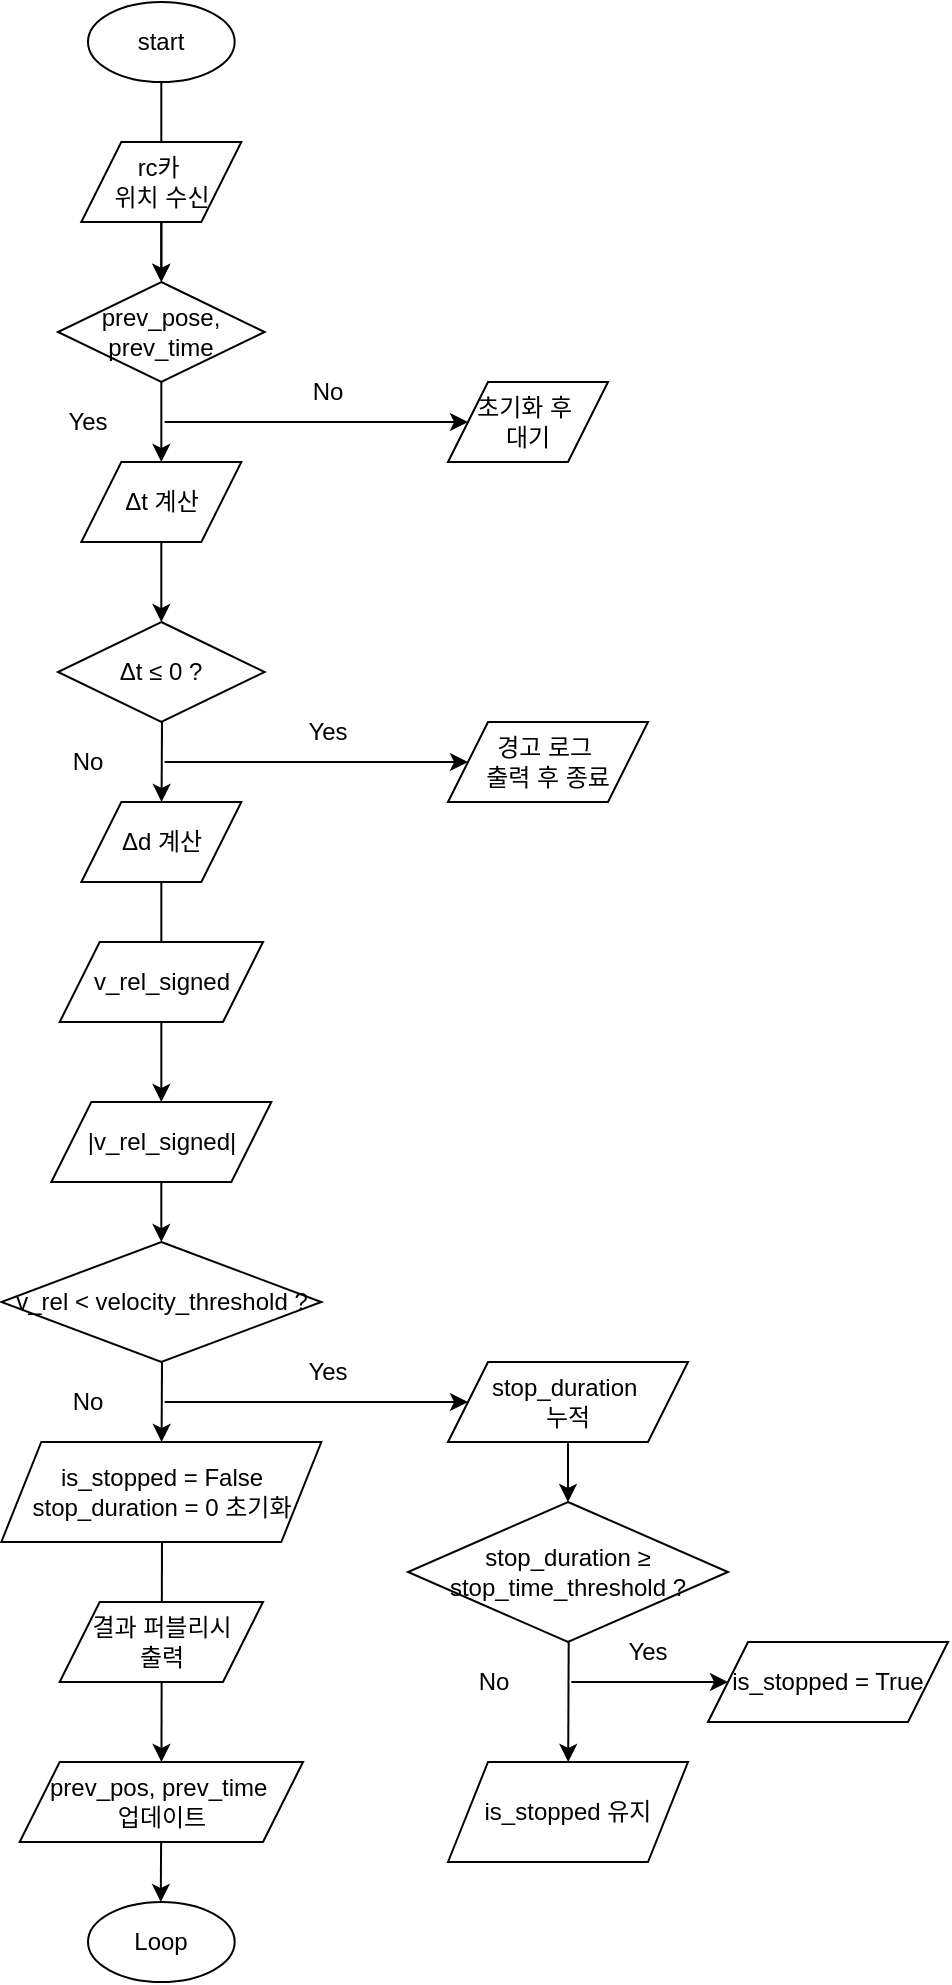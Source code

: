 <mxfile>
    <diagram id="l8vVPTa1IjyjINo7xikl" name="Page-1">
        <mxGraphModel dx="1256" dy="800" grid="1" gridSize="10" guides="1" tooltips="1" connect="1" arrows="1" fold="1" page="1" pageScale="1" pageWidth="827" pageHeight="1169" math="0" shadow="0">
            <root>
                <mxCell id="0"/>
                <mxCell id="1" parent="0"/>
                <mxCell id="6" value="" style="edgeStyle=none;html=1;" edge="1" parent="1" source="2" target="4">
                    <mxGeometry relative="1" as="geometry"/>
                </mxCell>
                <mxCell id="2" value="start" style="ellipse;whiteSpace=wrap;html=1;" vertex="1" parent="1">
                    <mxGeometry x="360" y="10" width="73.33" height="40" as="geometry"/>
                </mxCell>
                <mxCell id="5" value="" style="edgeStyle=none;html=1;" edge="1" parent="1" source="3" target="4">
                    <mxGeometry relative="1" as="geometry"/>
                </mxCell>
                <mxCell id="3" value="rc카&amp;nbsp;&lt;div&gt;위치 수신&lt;/div&gt;" style="shape=parallelogram;perimeter=parallelogramPerimeter;whiteSpace=wrap;html=1;fixedSize=1;" vertex="1" parent="1">
                    <mxGeometry x="356.66" y="80" width="80" height="40" as="geometry"/>
                </mxCell>
                <mxCell id="11" value="" style="edgeStyle=none;html=1;" edge="1" parent="1" source="4" target="7">
                    <mxGeometry relative="1" as="geometry"/>
                </mxCell>
                <mxCell id="4" value="prev_pose,&lt;div&gt;prev_time&lt;/div&gt;" style="rhombus;whiteSpace=wrap;html=1;" vertex="1" parent="1">
                    <mxGeometry x="344.99" y="150" width="103.34" height="50" as="geometry"/>
                </mxCell>
                <mxCell id="12" value="" style="edgeStyle=none;html=1;" edge="1" parent="1" source="7" target="10">
                    <mxGeometry relative="1" as="geometry"/>
                </mxCell>
                <mxCell id="7" value="Δt 계산" style="shape=parallelogram;perimeter=parallelogramPerimeter;whiteSpace=wrap;html=1;fixedSize=1;" vertex="1" parent="1">
                    <mxGeometry x="356.67" y="240" width="80" height="40" as="geometry"/>
                </mxCell>
                <mxCell id="8" value="초기화&amp;nbsp;&lt;span style=&quot;background-color: transparent;&quot;&gt;후&amp;nbsp;&lt;/span&gt;&lt;div&gt;&lt;span style=&quot;background-color: transparent;&quot;&gt;대기&lt;/span&gt;&lt;/div&gt;" style="shape=parallelogram;perimeter=parallelogramPerimeter;whiteSpace=wrap;html=1;fixedSize=1;" vertex="1" parent="1">
                    <mxGeometry x="540" y="200" width="80" height="40" as="geometry"/>
                </mxCell>
                <mxCell id="10" value="Δt ≤ 0 ?" style="rhombus;whiteSpace=wrap;html=1;" vertex="1" parent="1">
                    <mxGeometry x="344.99" y="320" width="103.34" height="50" as="geometry"/>
                </mxCell>
                <mxCell id="13" value="" style="endArrow=classic;html=1;" edge="1" parent="1">
                    <mxGeometry width="50" height="50" relative="1" as="geometry">
                        <mxPoint x="398.33" y="220" as="sourcePoint"/>
                        <mxPoint x="550" y="220" as="targetPoint"/>
                    </mxGeometry>
                </mxCell>
                <mxCell id="14" value="No" style="text;html=1;align=center;verticalAlign=middle;whiteSpace=wrap;rounded=0;" vertex="1" parent="1">
                    <mxGeometry x="450" y="190" width="60" height="30" as="geometry"/>
                </mxCell>
                <mxCell id="15" value="Yes" style="text;html=1;align=center;verticalAlign=middle;whiteSpace=wrap;rounded=0;" vertex="1" parent="1">
                    <mxGeometry x="330" y="205" width="60" height="30" as="geometry"/>
                </mxCell>
                <mxCell id="16" value="" style="edgeStyle=none;html=1;" edge="1" parent="1" target="17">
                    <mxGeometry relative="1" as="geometry">
                        <mxPoint x="397" y="370" as="sourcePoint"/>
                    </mxGeometry>
                </mxCell>
                <mxCell id="27" value="" style="edgeStyle=none;html=1;" edge="1" parent="1" source="17" target="23">
                    <mxGeometry relative="1" as="geometry"/>
                </mxCell>
                <mxCell id="17" value="Δd 계산" style="shape=parallelogram;perimeter=parallelogramPerimeter;whiteSpace=wrap;html=1;fixedSize=1;" vertex="1" parent="1">
                    <mxGeometry x="356.67" y="410" width="80" height="40" as="geometry"/>
                </mxCell>
                <mxCell id="18" value="경고 로그&amp;nbsp;&lt;div&gt;출력 후 종료&lt;/div&gt;" style="shape=parallelogram;perimeter=parallelogramPerimeter;whiteSpace=wrap;html=1;fixedSize=1;" vertex="1" parent="1">
                    <mxGeometry x="540" y="370" width="100" height="40" as="geometry"/>
                </mxCell>
                <mxCell id="19" value="" style="endArrow=classic;html=1;" edge="1" parent="1">
                    <mxGeometry width="50" height="50" relative="1" as="geometry">
                        <mxPoint x="398.33" y="390" as="sourcePoint"/>
                        <mxPoint x="550" y="390" as="targetPoint"/>
                    </mxGeometry>
                </mxCell>
                <mxCell id="20" value="Yes" style="text;html=1;align=center;verticalAlign=middle;whiteSpace=wrap;rounded=0;" vertex="1" parent="1">
                    <mxGeometry x="450" y="360" width="60" height="30" as="geometry"/>
                </mxCell>
                <mxCell id="21" value="No" style="text;html=1;align=center;verticalAlign=middle;whiteSpace=wrap;rounded=0;" vertex="1" parent="1">
                    <mxGeometry x="330" y="375" width="60" height="30" as="geometry"/>
                </mxCell>
                <mxCell id="22" value="v_rel_signed" style="shape=parallelogram;perimeter=parallelogramPerimeter;whiteSpace=wrap;html=1;fixedSize=1;" vertex="1" parent="1">
                    <mxGeometry x="345.84" y="480" width="101.66" height="40" as="geometry"/>
                </mxCell>
                <mxCell id="28" value="" style="edgeStyle=none;html=1;" edge="1" parent="1" source="23" target="24">
                    <mxGeometry relative="1" as="geometry"/>
                </mxCell>
                <mxCell id="23" value="|v_rel_signed|" style="shape=parallelogram;perimeter=parallelogramPerimeter;whiteSpace=wrap;html=1;fixedSize=1;" vertex="1" parent="1">
                    <mxGeometry x="341.67" y="560" width="110" height="40" as="geometry"/>
                </mxCell>
                <mxCell id="24" value="v_rel &amp;lt; velocity_threshold ?" style="rhombus;whiteSpace=wrap;html=1;" vertex="1" parent="1">
                    <mxGeometry x="316.66" y="630" width="160" height="60" as="geometry"/>
                </mxCell>
                <mxCell id="29" value="" style="edgeStyle=none;html=1;" edge="1" parent="1" target="30">
                    <mxGeometry relative="1" as="geometry">
                        <mxPoint x="397" y="690" as="sourcePoint"/>
                    </mxGeometry>
                </mxCell>
                <mxCell id="30" value="is_stopped = False&lt;div&gt;stop_duration = 0 초기화&lt;/div&gt;" style="shape=parallelogram;perimeter=parallelogramPerimeter;whiteSpace=wrap;html=1;fixedSize=1;" vertex="1" parent="1">
                    <mxGeometry x="316.66" y="730" width="160" height="50" as="geometry"/>
                </mxCell>
                <mxCell id="36" value="" style="edgeStyle=none;html=1;" edge="1" parent="1" source="31" target="35">
                    <mxGeometry relative="1" as="geometry"/>
                </mxCell>
                <mxCell id="31" value="stop_duration&amp;nbsp;&lt;div&gt;누적&lt;/div&gt;" style="shape=parallelogram;perimeter=parallelogramPerimeter;whiteSpace=wrap;html=1;fixedSize=1;" vertex="1" parent="1">
                    <mxGeometry x="540" y="690" width="120" height="40" as="geometry"/>
                </mxCell>
                <mxCell id="32" value="" style="endArrow=classic;html=1;" edge="1" parent="1">
                    <mxGeometry width="50" height="50" relative="1" as="geometry">
                        <mxPoint x="398.33" y="710" as="sourcePoint"/>
                        <mxPoint x="550" y="710" as="targetPoint"/>
                    </mxGeometry>
                </mxCell>
                <mxCell id="33" value="Yes" style="text;html=1;align=center;verticalAlign=middle;whiteSpace=wrap;rounded=0;" vertex="1" parent="1">
                    <mxGeometry x="450" y="680" width="60" height="30" as="geometry"/>
                </mxCell>
                <mxCell id="34" value="No" style="text;html=1;align=center;verticalAlign=middle;whiteSpace=wrap;rounded=0;" vertex="1" parent="1">
                    <mxGeometry x="330" y="695" width="60" height="30" as="geometry"/>
                </mxCell>
                <mxCell id="35" value="stop_duration ≥ stop_time_threshold ?" style="rhombus;whiteSpace=wrap;html=1;" vertex="1" parent="1">
                    <mxGeometry x="520" y="760" width="160" height="70" as="geometry"/>
                </mxCell>
                <mxCell id="37" value="" style="edgeStyle=none;html=1;" edge="1" parent="1" target="38">
                    <mxGeometry relative="1" as="geometry">
                        <mxPoint x="600.34" y="830" as="sourcePoint"/>
                    </mxGeometry>
                </mxCell>
                <mxCell id="38" value="is_stopped 유지" style="shape=parallelogram;perimeter=parallelogramPerimeter;whiteSpace=wrap;html=1;fixedSize=1;" vertex="1" parent="1">
                    <mxGeometry x="540" y="890" width="120" height="50" as="geometry"/>
                </mxCell>
                <mxCell id="40" value="" style="endArrow=classic;html=1;" edge="1" parent="1">
                    <mxGeometry width="50" height="50" relative="1" as="geometry">
                        <mxPoint x="601.67" y="850" as="sourcePoint"/>
                        <mxPoint x="680" y="850" as="targetPoint"/>
                    </mxGeometry>
                </mxCell>
                <mxCell id="41" value="No" style="text;html=1;align=center;verticalAlign=middle;whiteSpace=wrap;rounded=0;" vertex="1" parent="1">
                    <mxGeometry x="533.34" y="835" width="60" height="30" as="geometry"/>
                </mxCell>
                <mxCell id="42" value="is_stopped = True" style="shape=parallelogram;perimeter=parallelogramPerimeter;whiteSpace=wrap;html=1;fixedSize=1;" vertex="1" parent="1">
                    <mxGeometry x="670" y="830" width="120" height="40" as="geometry"/>
                </mxCell>
                <mxCell id="43" value="Yes" style="text;html=1;align=center;verticalAlign=middle;whiteSpace=wrap;rounded=0;" vertex="1" parent="1">
                    <mxGeometry x="610" y="820" width="60" height="30" as="geometry"/>
                </mxCell>
                <mxCell id="44" value="" style="edgeStyle=none;html=1;" edge="1" parent="1" target="46">
                    <mxGeometry relative="1" as="geometry">
                        <mxPoint x="396.99" y="780" as="sourcePoint"/>
                    </mxGeometry>
                </mxCell>
                <mxCell id="45" value="결과 퍼블리시&lt;div&gt;출력&lt;/div&gt;" style="shape=parallelogram;perimeter=parallelogramPerimeter;whiteSpace=wrap;html=1;fixedSize=1;" vertex="1" parent="1">
                    <mxGeometry x="345.83" y="810" width="101.66" height="40" as="geometry"/>
                </mxCell>
                <mxCell id="49" value="" style="edgeStyle=none;html=1;" edge="1" parent="1" source="46" target="48">
                    <mxGeometry relative="1" as="geometry"/>
                </mxCell>
                <mxCell id="46" value="prev_pos, prev_time&amp;nbsp;&lt;div&gt;업데이트&lt;/div&gt;" style="shape=parallelogram;perimeter=parallelogramPerimeter;whiteSpace=wrap;html=1;fixedSize=1;" vertex="1" parent="1">
                    <mxGeometry x="325.84" y="890" width="141.67" height="40" as="geometry"/>
                </mxCell>
                <mxCell id="48" value="Loop" style="ellipse;whiteSpace=wrap;html=1;" vertex="1" parent="1">
                    <mxGeometry x="360.01" y="960" width="73.33" height="40" as="geometry"/>
                </mxCell>
            </root>
        </mxGraphModel>
    </diagram>
</mxfile>